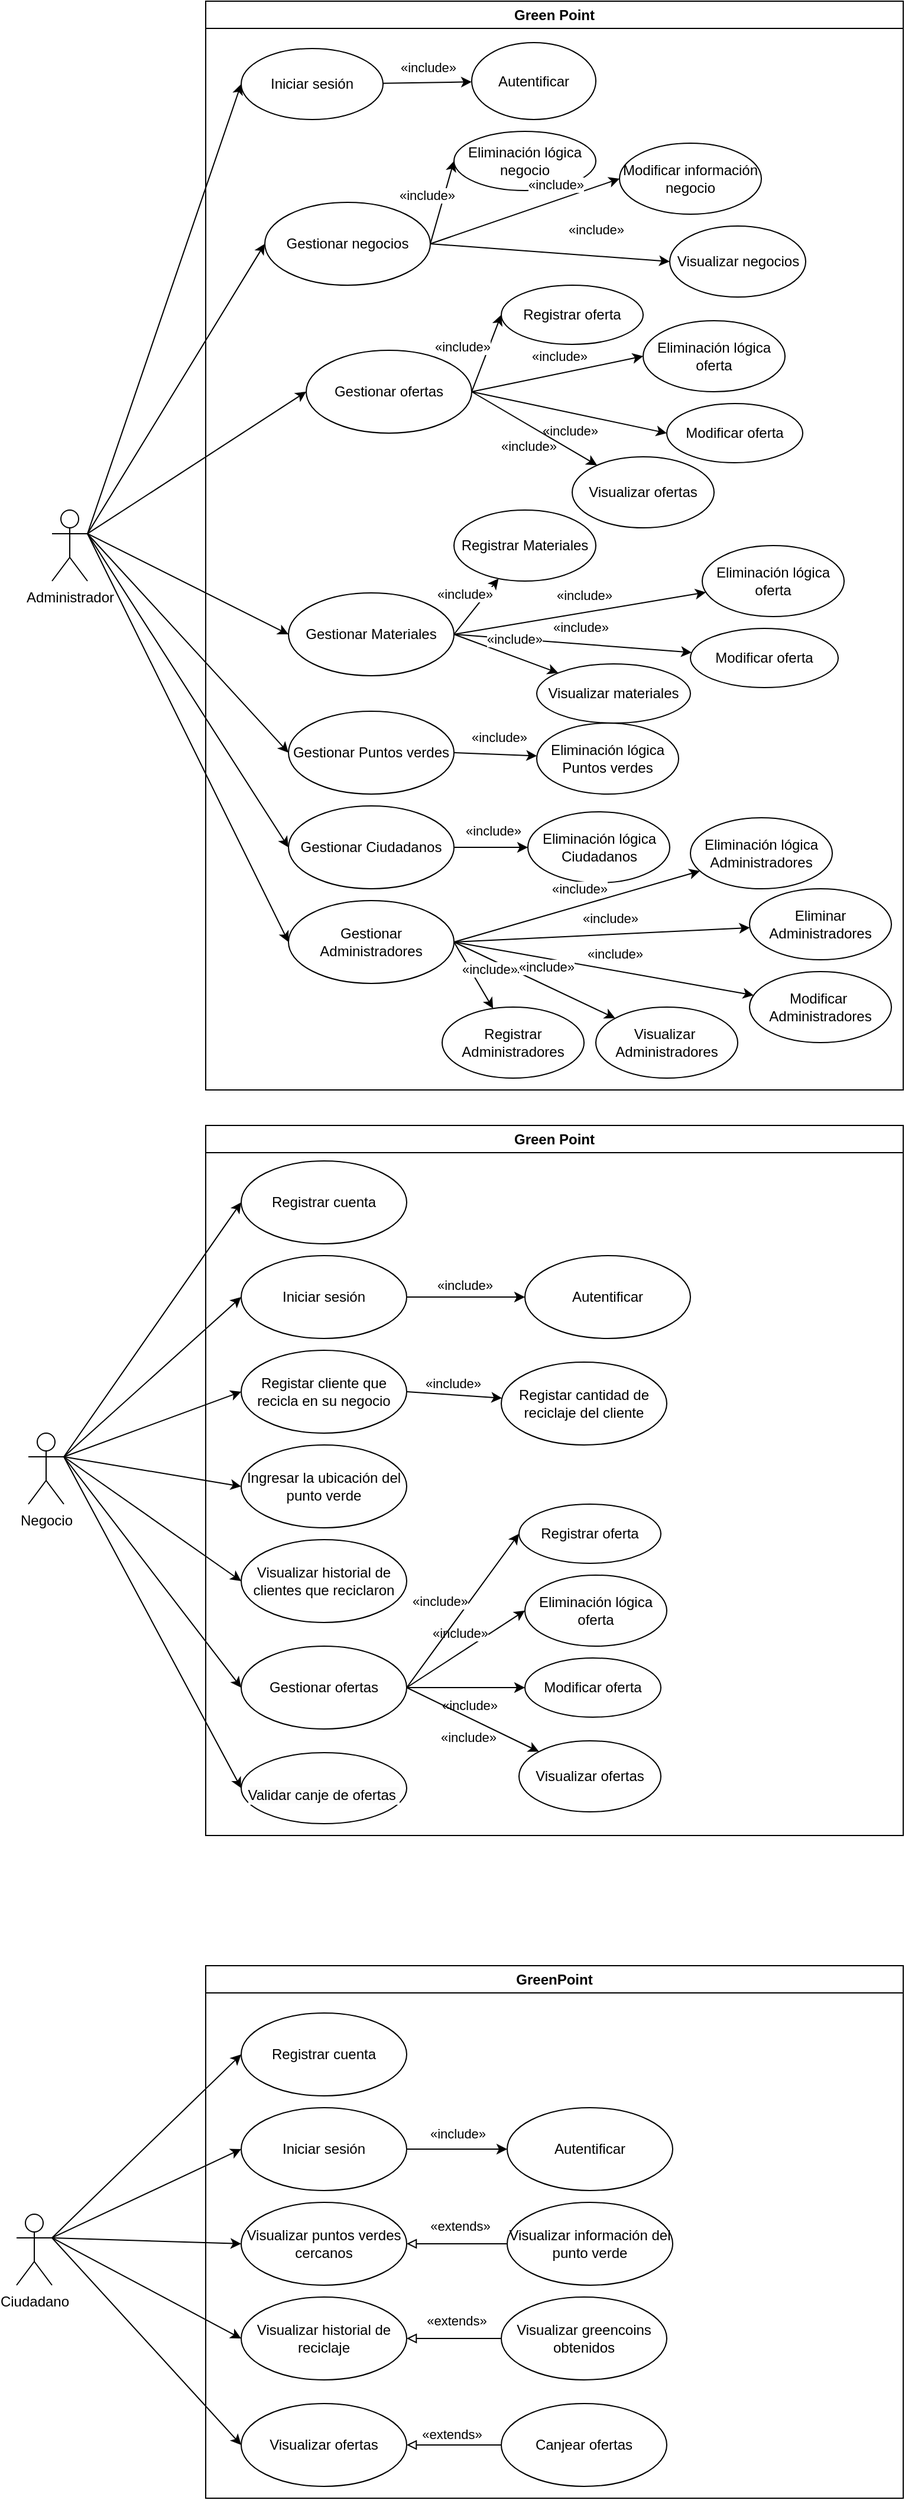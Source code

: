 <mxfile version="24.7.3" type="device">
  <diagram name="Página-1" id="bv2PWhdMY495QyxUX6iD">
    <mxGraphModel dx="1221" dy="608" grid="1" gridSize="10" guides="1" tooltips="1" connect="1" arrows="1" fold="1" page="1" pageScale="1" pageWidth="1654" pageHeight="2336" math="0" shadow="0">
      <root>
        <mxCell id="0" />
        <mxCell id="1" parent="0" />
        <mxCell id="QOqf1qEMAUCmbLLrieK6-75" value="Green Point" style="swimlane;whiteSpace=wrap;html=1;" parent="1" vertex="1">
          <mxGeometry x="270" y="50" width="590" height="920" as="geometry" />
        </mxCell>
        <mxCell id="QOqf1qEMAUCmbLLrieK6-76" value="Eliminación lógica negocio" style="ellipse;whiteSpace=wrap;html=1;" parent="QOqf1qEMAUCmbLLrieK6-75" vertex="1">
          <mxGeometry x="210" y="110" width="120" height="50" as="geometry" />
        </mxCell>
        <mxCell id="QOqf1qEMAUCmbLLrieK6-78" value="Modificar información negocio" style="ellipse;whiteSpace=wrap;html=1;" parent="QOqf1qEMAUCmbLLrieK6-75" vertex="1">
          <mxGeometry x="350" y="120" width="120" height="60" as="geometry" />
        </mxCell>
        <mxCell id="QOqf1qEMAUCmbLLrieK6-79" value="Visualizar negocios" style="ellipse;whiteSpace=wrap;html=1;" parent="QOqf1qEMAUCmbLLrieK6-75" vertex="1">
          <mxGeometry x="392.5" y="190" width="115" height="60" as="geometry" />
        </mxCell>
        <mxCell id="QOqf1qEMAUCmbLLrieK6-80" value="Gestionar negocios" style="ellipse;whiteSpace=wrap;html=1;" parent="QOqf1qEMAUCmbLLrieK6-75" vertex="1">
          <mxGeometry x="50" y="170" width="140" height="70" as="geometry" />
        </mxCell>
        <mxCell id="QOqf1qEMAUCmbLLrieK6-81" value="&lt;span style=&quot;color: rgb(0, 0, 0); font-family: Helvetica; font-size: 11px; font-style: normal; font-variant-ligatures: normal; font-variant-caps: normal; font-weight: 400; letter-spacing: normal; orphans: 2; text-align: center; text-indent: 0px; text-transform: none; widows: 2; word-spacing: 0px; -webkit-text-stroke-width: 0px; white-space: nowrap; background-color: rgb(255, 255, 255); text-decoration-thickness: initial; text-decoration-style: initial; text-decoration-color: initial; display: inline !important; float: none;&quot;&gt;«include»&lt;/span&gt;" style="rounded=0;orthogonalLoop=1;jettySize=auto;html=1;exitX=1;exitY=0.5;exitDx=0;exitDy=0;entryX=0;entryY=0.5;entryDx=0;entryDy=0;" parent="QOqf1qEMAUCmbLLrieK6-75" source="QOqf1qEMAUCmbLLrieK6-80" target="QOqf1qEMAUCmbLLrieK6-79" edge="1">
          <mxGeometry x="0.365" y="22" relative="1" as="geometry">
            <mxPoint as="offset" />
          </mxGeometry>
        </mxCell>
        <mxCell id="QOqf1qEMAUCmbLLrieK6-82" value="&lt;span style=&quot;color: rgb(0, 0, 0); font-family: Helvetica; font-size: 11px; font-style: normal; font-variant-ligatures: normal; font-variant-caps: normal; font-weight: 400; letter-spacing: normal; orphans: 2; text-align: center; text-indent: 0px; text-transform: none; widows: 2; word-spacing: 0px; -webkit-text-stroke-width: 0px; white-space: nowrap; background-color: rgb(255, 255, 255); text-decoration-thickness: initial; text-decoration-style: initial; text-decoration-color: initial; display: inline !important; float: none;&quot;&gt;«include»&lt;/span&gt;" style="rounded=0;orthogonalLoop=1;jettySize=auto;html=1;exitX=1;exitY=0.5;exitDx=0;exitDy=0;entryX=0;entryY=0.5;entryDx=0;entryDy=0;" parent="QOqf1qEMAUCmbLLrieK6-75" source="QOqf1qEMAUCmbLLrieK6-80" target="QOqf1qEMAUCmbLLrieK6-78" edge="1">
          <mxGeometry x="0.377" y="13" relative="1" as="geometry">
            <mxPoint as="offset" />
          </mxGeometry>
        </mxCell>
        <mxCell id="QOqf1qEMAUCmbLLrieK6-83" value="&lt;span style=&quot;color: rgb(0, 0, 0); font-family: Helvetica; font-size: 11px; font-style: normal; font-variant-ligatures: normal; font-variant-caps: normal; font-weight: 400; letter-spacing: normal; orphans: 2; text-align: center; text-indent: 0px; text-transform: none; widows: 2; word-spacing: 0px; -webkit-text-stroke-width: 0px; white-space: nowrap; background-color: rgb(255, 255, 255); text-decoration-thickness: initial; text-decoration-style: initial; text-decoration-color: initial; display: inline !important; float: none;&quot;&gt;«include»&lt;/span&gt;" style="rounded=0;orthogonalLoop=1;jettySize=auto;html=1;exitX=1;exitY=0.5;exitDx=0;exitDy=0;entryX=0;entryY=0.5;entryDx=0;entryDy=0;" parent="QOqf1qEMAUCmbLLrieK6-75" source="QOqf1qEMAUCmbLLrieK6-80" target="QOqf1qEMAUCmbLLrieK6-76" edge="1">
          <mxGeometry x="0.057" y="14" relative="1" as="geometry">
            <mxPoint x="160" y="340" as="targetPoint" />
            <mxPoint as="offset" />
          </mxGeometry>
        </mxCell>
        <mxCell id="QOqf1qEMAUCmbLLrieK6-85" value="Eliminación lógica oferta" style="ellipse;whiteSpace=wrap;html=1;" parent="QOqf1qEMAUCmbLLrieK6-75" vertex="1">
          <mxGeometry x="370" y="270" width="120" height="60" as="geometry" />
        </mxCell>
        <mxCell id="QOqf1qEMAUCmbLLrieK6-86" value="Registrar oferta" style="ellipse;whiteSpace=wrap;html=1;" parent="QOqf1qEMAUCmbLLrieK6-75" vertex="1">
          <mxGeometry x="250" y="240" width="120" height="50" as="geometry" />
        </mxCell>
        <mxCell id="QOqf1qEMAUCmbLLrieK6-87" value="Modificar oferta" style="ellipse;whiteSpace=wrap;html=1;" parent="QOqf1qEMAUCmbLLrieK6-75" vertex="1">
          <mxGeometry x="390" y="340" width="115" height="50" as="geometry" />
        </mxCell>
        <mxCell id="QOqf1qEMAUCmbLLrieK6-88" value="Gestionar ofertas" style="ellipse;whiteSpace=wrap;html=1;" parent="QOqf1qEMAUCmbLLrieK6-75" vertex="1">
          <mxGeometry x="85" y="295" width="140" height="70" as="geometry" />
        </mxCell>
        <mxCell id="QOqf1qEMAUCmbLLrieK6-89" value="&lt;span style=&quot;color: rgb(0, 0, 0); font-family: Helvetica; font-size: 11px; font-style: normal; font-variant-ligatures: normal; font-variant-caps: normal; font-weight: 400; letter-spacing: normal; orphans: 2; text-align: center; text-indent: 0px; text-transform: none; widows: 2; word-spacing: 0px; -webkit-text-stroke-width: 0px; white-space: nowrap; text-decoration-thickness: initial; text-decoration-style: initial; text-decoration-color: initial; float: none; display: inline !important;&quot;&gt;«include»&lt;/span&gt;" style="rounded=0;orthogonalLoop=1;jettySize=auto;html=1;exitX=1;exitY=0.5;exitDx=0;exitDy=0;entryX=0;entryY=0.5;entryDx=0;entryDy=0;labelBackgroundColor=none;" parent="QOqf1qEMAUCmbLLrieK6-75" source="QOqf1qEMAUCmbLLrieK6-88" target="QOqf1qEMAUCmbLLrieK6-87" edge="1">
          <mxGeometry x="0.047" y="-15" relative="1" as="geometry">
            <mxPoint as="offset" />
          </mxGeometry>
        </mxCell>
        <mxCell id="QOqf1qEMAUCmbLLrieK6-90" value="&lt;span style=&quot;color: rgb(0, 0, 0); font-family: Helvetica; font-size: 11px; font-style: normal; font-variant-ligatures: normal; font-variant-caps: normal; font-weight: 400; letter-spacing: normal; orphans: 2; text-align: center; text-indent: 0px; text-transform: none; widows: 2; word-spacing: 0px; -webkit-text-stroke-width: 0px; white-space: nowrap; background-color: rgb(255, 255, 255); text-decoration-thickness: initial; text-decoration-style: initial; text-decoration-color: initial; display: inline !important; float: none;&quot;&gt;«include»&lt;/span&gt;" style="rounded=0;orthogonalLoop=1;jettySize=auto;html=1;exitX=1;exitY=0.5;exitDx=0;exitDy=0;entryX=0;entryY=0.5;entryDx=0;entryDy=0;" parent="QOqf1qEMAUCmbLLrieK6-75" source="QOqf1qEMAUCmbLLrieK6-88" target="QOqf1qEMAUCmbLLrieK6-85" edge="1">
          <mxGeometry x="0.057" y="14" relative="1" as="geometry">
            <mxPoint x="150" y="670" as="targetPoint" />
            <mxPoint as="offset" />
          </mxGeometry>
        </mxCell>
        <mxCell id="QOqf1qEMAUCmbLLrieK6-91" value="&lt;span style=&quot;color: rgb(0, 0, 0); font-family: Helvetica; font-size: 11px; font-style: normal; font-variant-ligatures: normal; font-variant-caps: normal; font-weight: 400; letter-spacing: normal; orphans: 2; text-align: center; text-indent: 0px; text-transform: none; widows: 2; word-spacing: 0px; -webkit-text-stroke-width: 0px; white-space: nowrap; background-color: rgb(255, 255, 255); text-decoration-thickness: initial; text-decoration-style: initial; text-decoration-color: initial; display: inline !important; float: none;&quot;&gt;«include»&lt;/span&gt;" style="rounded=0;orthogonalLoop=1;jettySize=auto;html=1;exitX=1;exitY=0.5;exitDx=0;exitDy=0;entryX=0;entryY=0.5;entryDx=0;entryDy=0;" parent="QOqf1qEMAUCmbLLrieK6-75" source="QOqf1qEMAUCmbLLrieK6-88" target="QOqf1qEMAUCmbLLrieK6-86" edge="1">
          <mxGeometry x="-0.064" y="21" relative="1" as="geometry">
            <mxPoint as="offset" />
          </mxGeometry>
        </mxCell>
        <mxCell id="QOqf1qEMAUCmbLLrieK6-92" value="Iniciar sesión" style="ellipse;whiteSpace=wrap;html=1;" parent="QOqf1qEMAUCmbLLrieK6-75" vertex="1">
          <mxGeometry x="30" y="40" width="120" height="60" as="geometry" />
        </mxCell>
        <mxCell id="QOqf1qEMAUCmbLLrieK6-93" value="" style="rounded=0;orthogonalLoop=1;jettySize=auto;html=1;" parent="QOqf1qEMAUCmbLLrieK6-75" source="QOqf1qEMAUCmbLLrieK6-92" target="QOqf1qEMAUCmbLLrieK6-95" edge="1">
          <mxGeometry relative="1" as="geometry" />
        </mxCell>
        <mxCell id="QOqf1qEMAUCmbLLrieK6-94" value="«include»" style="edgeLabel;html=1;align=center;verticalAlign=middle;resizable=0;points=[];" parent="QOqf1qEMAUCmbLLrieK6-93" vertex="1" connectable="0">
          <mxGeometry x="-0.005" y="-1" relative="1" as="geometry">
            <mxPoint y="-14" as="offset" />
          </mxGeometry>
        </mxCell>
        <mxCell id="QOqf1qEMAUCmbLLrieK6-95" value="Autentificar" style="ellipse;whiteSpace=wrap;html=1;" parent="QOqf1qEMAUCmbLLrieK6-75" vertex="1">
          <mxGeometry x="225" y="35" width="105" height="65" as="geometry" />
        </mxCell>
        <mxCell id="QOqf1qEMAUCmbLLrieK6-96" value="Gestionar Materiales" style="ellipse;whiteSpace=wrap;html=1;" parent="QOqf1qEMAUCmbLLrieK6-75" vertex="1">
          <mxGeometry x="70" y="500" width="140" height="70" as="geometry" />
        </mxCell>
        <mxCell id="QOqf1qEMAUCmbLLrieK6-98" value="&lt;span style=&quot;color: rgb(0, 0, 0); font-family: Helvetica; font-size: 11px; font-style: normal; font-variant-ligatures: normal; font-variant-caps: normal; font-weight: 400; letter-spacing: normal; orphans: 2; text-align: center; text-indent: 0px; text-transform: none; widows: 2; word-spacing: 0px; -webkit-text-stroke-width: 0px; white-space: nowrap; background-color: rgb(255, 255, 255); text-decoration-thickness: initial; text-decoration-style: initial; text-decoration-color: initial; display: inline !important; float: none;&quot;&gt;«include»&lt;/span&gt;" style="rounded=0;orthogonalLoop=1;jettySize=auto;html=1;exitX=1;exitY=0.5;exitDx=0;exitDy=0;" parent="QOqf1qEMAUCmbLLrieK6-75" source="QOqf1qEMAUCmbLLrieK6-96" target="LhMO8qNkKEpy9QxRk9sm-1" edge="1">
          <mxGeometry x="0.057" y="14" relative="1" as="geometry">
            <mxPoint x="290" y="645" as="targetPoint" />
            <mxPoint as="offset" />
            <mxPoint x="180" y="575" as="sourcePoint" />
          </mxGeometry>
        </mxCell>
        <mxCell id="LhMO8qNkKEpy9QxRk9sm-1" value="Registrar Materiales" style="ellipse;whiteSpace=wrap;html=1;" parent="QOqf1qEMAUCmbLLrieK6-75" vertex="1">
          <mxGeometry x="210" y="430" width="120" height="60" as="geometry" />
        </mxCell>
        <mxCell id="LhMO8qNkKEpy9QxRk9sm-2" value="Eliminación lógica oferta" style="ellipse;whiteSpace=wrap;html=1;" parent="QOqf1qEMAUCmbLLrieK6-75" vertex="1">
          <mxGeometry x="420" y="460" width="120" height="60" as="geometry" />
        </mxCell>
        <mxCell id="LhMO8qNkKEpy9QxRk9sm-3" value="Modificar oferta" style="ellipse;whiteSpace=wrap;html=1;" parent="QOqf1qEMAUCmbLLrieK6-75" vertex="1">
          <mxGeometry x="410" y="530" width="125" height="50" as="geometry" />
        </mxCell>
        <mxCell id="LhMO8qNkKEpy9QxRk9sm-5" value="&lt;span style=&quot;color: rgb(0, 0, 0); font-family: Helvetica; font-size: 11px; font-style: normal; font-variant-ligatures: normal; font-variant-caps: normal; font-weight: 400; letter-spacing: normal; orphans: 2; text-align: center; text-indent: 0px; text-transform: none; widows: 2; word-spacing: 0px; -webkit-text-stroke-width: 0px; white-space: nowrap; background-color: rgb(255, 255, 255); text-decoration-thickness: initial; text-decoration-style: initial; text-decoration-color: initial; display: inline !important; float: none;&quot;&gt;«include»&lt;/span&gt;" style="rounded=0;orthogonalLoop=1;jettySize=auto;html=1;exitX=1;exitY=0.5;exitDx=0;exitDy=0;" parent="QOqf1qEMAUCmbLLrieK6-75" source="QOqf1qEMAUCmbLLrieK6-96" target="LhMO8qNkKEpy9QxRk9sm-2" edge="1">
          <mxGeometry x="0.057" y="14" relative="1" as="geometry">
            <mxPoint x="280" y="689.91" as="targetPoint" />
            <mxPoint as="offset" />
            <mxPoint x="180" y="695.91" as="sourcePoint" />
          </mxGeometry>
        </mxCell>
        <mxCell id="LhMO8qNkKEpy9QxRk9sm-6" value="&lt;span style=&quot;color: rgb(0, 0, 0); font-family: Helvetica; font-size: 11px; font-style: normal; font-variant-ligatures: normal; font-variant-caps: normal; font-weight: 400; letter-spacing: normal; orphans: 2; text-align: center; text-indent: 0px; text-transform: none; widows: 2; word-spacing: 0px; -webkit-text-stroke-width: 0px; white-space: nowrap; background-color: rgb(255, 255, 255); text-decoration-thickness: initial; text-decoration-style: initial; text-decoration-color: initial; display: inline !important; float: none;&quot;&gt;«include»&lt;/span&gt;" style="rounded=0;orthogonalLoop=1;jettySize=auto;html=1;exitX=1;exitY=0.5;exitDx=0;exitDy=0;" parent="QOqf1qEMAUCmbLLrieK6-75" source="QOqf1qEMAUCmbLLrieK6-96" target="LhMO8qNkKEpy9QxRk9sm-3" edge="1">
          <mxGeometry x="0.057" y="14" relative="1" as="geometry">
            <mxPoint x="269.47" y="732.03" as="targetPoint" />
            <mxPoint as="offset" />
            <mxPoint x="150.47" y="698.03" as="sourcePoint" />
          </mxGeometry>
        </mxCell>
        <mxCell id="LhMO8qNkKEpy9QxRk9sm-7" value="Visualizar ofertas" style="ellipse;whiteSpace=wrap;html=1;" parent="QOqf1qEMAUCmbLLrieK6-75" vertex="1">
          <mxGeometry x="310" y="385" width="120" height="60" as="geometry" />
        </mxCell>
        <mxCell id="LhMO8qNkKEpy9QxRk9sm-8" value="&lt;span style=&quot;color: rgb(0, 0, 0); font-family: Helvetica; font-size: 11px; font-style: normal; font-variant-ligatures: normal; font-variant-caps: normal; font-weight: 400; letter-spacing: normal; orphans: 2; text-align: center; text-indent: 0px; text-transform: none; widows: 2; word-spacing: 0px; -webkit-text-stroke-width: 0px; white-space: nowrap; text-decoration-thickness: initial; text-decoration-style: initial; text-decoration-color: initial; float: none; display: inline !important;&quot;&gt;«include»&lt;/span&gt;" style="rounded=0;orthogonalLoop=1;jettySize=auto;html=1;labelBackgroundColor=none;exitX=1;exitY=0.5;exitDx=0;exitDy=0;" parent="QOqf1qEMAUCmbLLrieK6-75" source="QOqf1qEMAUCmbLLrieK6-88" target="LhMO8qNkKEpy9QxRk9sm-7" edge="1">
          <mxGeometry x="0.047" y="-15" relative="1" as="geometry">
            <mxPoint as="offset" />
            <mxPoint x="145" y="490" as="sourcePoint" />
            <mxPoint x="395" y="490" as="targetPoint" />
          </mxGeometry>
        </mxCell>
        <mxCell id="LhMO8qNkKEpy9QxRk9sm-9" value="Visualizar materiales" style="ellipse;whiteSpace=wrap;html=1;" parent="QOqf1qEMAUCmbLLrieK6-75" vertex="1">
          <mxGeometry x="280" y="560" width="130" height="50" as="geometry" />
        </mxCell>
        <mxCell id="LhMO8qNkKEpy9QxRk9sm-10" value="&lt;span style=&quot;color: rgb(0, 0, 0); font-family: Helvetica; font-size: 11px; font-style: normal; font-variant-ligatures: normal; font-variant-caps: normal; font-weight: 400; letter-spacing: normal; orphans: 2; text-align: center; text-indent: 0px; text-transform: none; widows: 2; word-spacing: 0px; -webkit-text-stroke-width: 0px; white-space: nowrap; background-color: rgb(255, 255, 255); text-decoration-thickness: initial; text-decoration-style: initial; text-decoration-color: initial; display: inline !important; float: none;&quot;&gt;«include»&lt;/span&gt;" style="rounded=0;orthogonalLoop=1;jettySize=auto;html=1;exitX=1;exitY=0.5;exitDx=0;exitDy=0;" parent="QOqf1qEMAUCmbLLrieK6-75" source="QOqf1qEMAUCmbLLrieK6-96" target="LhMO8qNkKEpy9QxRk9sm-9" edge="1">
          <mxGeometry x="0.057" y="14" relative="1" as="geometry">
            <mxPoint x="369.99" y="720" as="targetPoint" />
            <mxPoint as="offset" />
            <mxPoint x="149.99" y="676" as="sourcePoint" />
          </mxGeometry>
        </mxCell>
        <mxCell id="LhMO8qNkKEpy9QxRk9sm-11" value="Gestionar Puntos verdes" style="ellipse;whiteSpace=wrap;html=1;" parent="QOqf1qEMAUCmbLLrieK6-75" vertex="1">
          <mxGeometry x="70" y="600" width="140" height="70" as="geometry" />
        </mxCell>
        <mxCell id="LhMO8qNkKEpy9QxRk9sm-12" value="Gestionar Ciudadanos" style="ellipse;whiteSpace=wrap;html=1;" parent="QOqf1qEMAUCmbLLrieK6-75" vertex="1">
          <mxGeometry x="70" y="680" width="140" height="70" as="geometry" />
        </mxCell>
        <mxCell id="LhMO8qNkKEpy9QxRk9sm-16" value="Eliminación lógica Puntos verdes" style="ellipse;whiteSpace=wrap;html=1;" parent="QOqf1qEMAUCmbLLrieK6-75" vertex="1">
          <mxGeometry x="280" y="610" width="120" height="60" as="geometry" />
        </mxCell>
        <mxCell id="LhMO8qNkKEpy9QxRk9sm-17" value="&lt;span style=&quot;color: rgb(0, 0, 0); font-family: Helvetica; font-size: 11px; font-style: normal; font-variant-ligatures: normal; font-variant-caps: normal; font-weight: 400; letter-spacing: normal; orphans: 2; text-align: center; text-indent: 0px; text-transform: none; widows: 2; word-spacing: 0px; -webkit-text-stroke-width: 0px; white-space: nowrap; background-color: rgb(255, 255, 255); text-decoration-thickness: initial; text-decoration-style: initial; text-decoration-color: initial; display: inline !important; float: none;&quot;&gt;«include»&lt;/span&gt;" style="rounded=0;orthogonalLoop=1;jettySize=auto;html=1;exitX=1;exitY=0.5;exitDx=0;exitDy=0;" parent="QOqf1qEMAUCmbLLrieK6-75" source="LhMO8qNkKEpy9QxRk9sm-11" target="LhMO8qNkKEpy9QxRk9sm-16" edge="1">
          <mxGeometry x="0.057" y="14" relative="1" as="geometry">
            <mxPoint x="345.65" y="719" as="targetPoint" />
            <mxPoint as="offset" />
            <mxPoint x="194.65" y="640" as="sourcePoint" />
          </mxGeometry>
        </mxCell>
        <mxCell id="LhMO8qNkKEpy9QxRk9sm-18" value="Eliminación lógica Ciudadanos" style="ellipse;whiteSpace=wrap;html=1;" parent="QOqf1qEMAUCmbLLrieK6-75" vertex="1">
          <mxGeometry x="272.5" y="685" width="120" height="60" as="geometry" />
        </mxCell>
        <mxCell id="LhMO8qNkKEpy9QxRk9sm-19" value="&lt;span style=&quot;color: rgb(0, 0, 0); font-family: Helvetica; font-size: 11px; font-style: normal; font-variant-ligatures: normal; font-variant-caps: normal; font-weight: 400; letter-spacing: normal; orphans: 2; text-align: center; text-indent: 0px; text-transform: none; widows: 2; word-spacing: 0px; -webkit-text-stroke-width: 0px; white-space: nowrap; background-color: rgb(255, 255, 255); text-decoration-thickness: initial; text-decoration-style: initial; text-decoration-color: initial; display: inline !important; float: none;&quot;&gt;«include»&lt;/span&gt;" style="rounded=0;orthogonalLoop=1;jettySize=auto;html=1;exitX=1;exitY=0.5;exitDx=0;exitDy=0;" parent="QOqf1qEMAUCmbLLrieK6-75" source="LhMO8qNkKEpy9QxRk9sm-12" target="LhMO8qNkKEpy9QxRk9sm-18" edge="1">
          <mxGeometry x="0.057" y="14" relative="1" as="geometry">
            <mxPoint x="561" y="694" as="targetPoint" />
            <mxPoint as="offset" />
            <mxPoint x="480" y="685" as="sourcePoint" />
            <Array as="points" />
          </mxGeometry>
        </mxCell>
        <mxCell id="LhMO8qNkKEpy9QxRk9sm-20" value="Gestionar Administradores" style="ellipse;whiteSpace=wrap;html=1;" parent="QOqf1qEMAUCmbLLrieK6-75" vertex="1">
          <mxGeometry x="70" y="760" width="140" height="70" as="geometry" />
        </mxCell>
        <mxCell id="LhMO8qNkKEpy9QxRk9sm-21" value="Eliminación lógica Administradores" style="ellipse;whiteSpace=wrap;html=1;" parent="QOqf1qEMAUCmbLLrieK6-75" vertex="1">
          <mxGeometry x="410" y="690" width="120" height="60" as="geometry" />
        </mxCell>
        <mxCell id="LhMO8qNkKEpy9QxRk9sm-23" value="&lt;span style=&quot;color: rgb(0, 0, 0); font-family: Helvetica; font-size: 11px; font-style: normal; font-variant-ligatures: normal; font-variant-caps: normal; font-weight: 400; letter-spacing: normal; orphans: 2; text-align: center; text-indent: 0px; text-transform: none; widows: 2; word-spacing: 0px; -webkit-text-stroke-width: 0px; white-space: nowrap; background-color: rgb(255, 255, 255); text-decoration-thickness: initial; text-decoration-style: initial; text-decoration-color: initial; display: inline !important; float: none;&quot;&gt;«include»&lt;/span&gt;" style="rounded=0;orthogonalLoop=1;jettySize=auto;html=1;exitX=1;exitY=0.5;exitDx=0;exitDy=0;" parent="QOqf1qEMAUCmbLLrieK6-75" source="LhMO8qNkKEpy9QxRk9sm-20" target="LhMO8qNkKEpy9QxRk9sm-21" edge="1">
          <mxGeometry x="0.057" y="14" relative="1" as="geometry">
            <mxPoint x="280.5" y="760" as="targetPoint" />
            <mxPoint as="offset" />
            <mxPoint x="217.5" y="760" as="sourcePoint" />
            <Array as="points" />
          </mxGeometry>
        </mxCell>
        <mxCell id="LhMO8qNkKEpy9QxRk9sm-24" value="Eliminar Administradores" style="ellipse;whiteSpace=wrap;html=1;" parent="QOqf1qEMAUCmbLLrieK6-75" vertex="1">
          <mxGeometry x="460" y="750" width="120" height="60" as="geometry" />
        </mxCell>
        <mxCell id="LhMO8qNkKEpy9QxRk9sm-26" value="&lt;span style=&quot;color: rgb(0, 0, 0); font-family: Helvetica; font-size: 11px; font-style: normal; font-variant-ligatures: normal; font-variant-caps: normal; font-weight: 400; letter-spacing: normal; orphans: 2; text-align: center; text-indent: 0px; text-transform: none; widows: 2; word-spacing: 0px; -webkit-text-stroke-width: 0px; white-space: nowrap; background-color: rgb(255, 255, 255); text-decoration-thickness: initial; text-decoration-style: initial; text-decoration-color: initial; display: inline !important; float: none;&quot;&gt;«include»&lt;/span&gt;" style="rounded=0;orthogonalLoop=1;jettySize=auto;html=1;exitX=1;exitY=0.5;exitDx=0;exitDy=0;" parent="QOqf1qEMAUCmbLLrieK6-75" source="LhMO8qNkKEpy9QxRk9sm-20" target="LhMO8qNkKEpy9QxRk9sm-24" edge="1">
          <mxGeometry x="0.057" y="14" relative="1" as="geometry">
            <mxPoint x="432" y="770.39" as="targetPoint" />
            <mxPoint as="offset" />
            <mxPoint x="225" y="813.39" as="sourcePoint" />
            <Array as="points" />
          </mxGeometry>
        </mxCell>
        <mxCell id="LhMO8qNkKEpy9QxRk9sm-27" value="Modificar&amp;nbsp;&lt;div&gt;Administradores&lt;/div&gt;" style="ellipse;whiteSpace=wrap;html=1;" parent="QOqf1qEMAUCmbLLrieK6-75" vertex="1">
          <mxGeometry x="460" y="820" width="120" height="60" as="geometry" />
        </mxCell>
        <mxCell id="LhMO8qNkKEpy9QxRk9sm-28" value="Visualizar&amp;nbsp;&lt;div&gt;Administradores&lt;/div&gt;" style="ellipse;whiteSpace=wrap;html=1;" parent="QOqf1qEMAUCmbLLrieK6-75" vertex="1">
          <mxGeometry x="330" y="850" width="120" height="60" as="geometry" />
        </mxCell>
        <mxCell id="LhMO8qNkKEpy9QxRk9sm-29" value="&lt;span style=&quot;color: rgb(0, 0, 0); font-family: Helvetica; font-size: 11px; font-style: normal; font-variant-ligatures: normal; font-variant-caps: normal; font-weight: 400; letter-spacing: normal; orphans: 2; text-align: center; text-indent: 0px; text-transform: none; widows: 2; word-spacing: 0px; -webkit-text-stroke-width: 0px; white-space: nowrap; background-color: rgb(255, 255, 255); text-decoration-thickness: initial; text-decoration-style: initial; text-decoration-color: initial; display: inline !important; float: none;&quot;&gt;«include»&lt;/span&gt;" style="rounded=0;orthogonalLoop=1;jettySize=auto;html=1;exitX=1;exitY=0.5;exitDx=0;exitDy=0;" parent="QOqf1qEMAUCmbLLrieK6-75" source="LhMO8qNkKEpy9QxRk9sm-20" target="LhMO8qNkKEpy9QxRk9sm-27" edge="1">
          <mxGeometry x="0.057" y="14" relative="1" as="geometry">
            <mxPoint x="380" y="815.9" as="targetPoint" />
            <mxPoint as="offset" />
            <mxPoint x="120" y="803.9" as="sourcePoint" />
            <Array as="points" />
          </mxGeometry>
        </mxCell>
        <mxCell id="LhMO8qNkKEpy9QxRk9sm-30" value="&lt;span style=&quot;color: rgb(0, 0, 0); font-family: Helvetica; font-size: 11px; font-style: normal; font-variant-ligatures: normal; font-variant-caps: normal; font-weight: 400; letter-spacing: normal; orphans: 2; text-align: center; text-indent: 0px; text-transform: none; widows: 2; word-spacing: 0px; -webkit-text-stroke-width: 0px; white-space: nowrap; background-color: rgb(255, 255, 255); text-decoration-thickness: initial; text-decoration-style: initial; text-decoration-color: initial; display: inline !important; float: none;&quot;&gt;«include»&lt;/span&gt;" style="rounded=0;orthogonalLoop=1;jettySize=auto;html=1;exitX=1;exitY=0.5;exitDx=0;exitDy=0;" parent="QOqf1qEMAUCmbLLrieK6-75" source="LhMO8qNkKEpy9QxRk9sm-20" target="LhMO8qNkKEpy9QxRk9sm-28" edge="1">
          <mxGeometry x="0.057" y="14" relative="1" as="geometry">
            <mxPoint x="349" y="869" as="targetPoint" />
            <mxPoint as="offset" />
            <mxPoint x="190" y="820" as="sourcePoint" />
            <Array as="points" />
          </mxGeometry>
        </mxCell>
        <mxCell id="twQAcpokPWRbgZLu6eiQ-3" value="Registrar Administradores" style="ellipse;whiteSpace=wrap;html=1;" vertex="1" parent="QOqf1qEMAUCmbLLrieK6-75">
          <mxGeometry x="200" y="850" width="120" height="60" as="geometry" />
        </mxCell>
        <mxCell id="twQAcpokPWRbgZLu6eiQ-4" value="&lt;span style=&quot;color: rgb(0, 0, 0); font-family: Helvetica; font-size: 11px; font-style: normal; font-variant-ligatures: normal; font-variant-caps: normal; font-weight: 400; letter-spacing: normal; orphans: 2; text-align: center; text-indent: 0px; text-transform: none; widows: 2; word-spacing: 0px; -webkit-text-stroke-width: 0px; white-space: nowrap; background-color: rgb(255, 255, 255); text-decoration-thickness: initial; text-decoration-style: initial; text-decoration-color: initial; display: inline !important; float: none;&quot;&gt;«include»&lt;/span&gt;" style="rounded=0;orthogonalLoop=1;jettySize=auto;html=1;exitX=1;exitY=0.5;exitDx=0;exitDy=0;" edge="1" parent="QOqf1qEMAUCmbLLrieK6-75" source="LhMO8qNkKEpy9QxRk9sm-20" target="twQAcpokPWRbgZLu6eiQ-3">
          <mxGeometry x="0.057" y="14" relative="1" as="geometry">
            <mxPoint x="329.62" y="874" as="targetPoint" />
            <mxPoint as="offset" />
            <mxPoint x="193.62" y="810" as="sourcePoint" />
            <Array as="points" />
          </mxGeometry>
        </mxCell>
        <mxCell id="QOqf1qEMAUCmbLLrieK6-99" style="rounded=0;orthogonalLoop=1;jettySize=auto;html=1;exitX=1;exitY=0.333;exitDx=0;exitDy=0;exitPerimeter=0;entryX=0;entryY=0.5;entryDx=0;entryDy=0;" parent="1" source="QOqf1qEMAUCmbLLrieK6-103" target="QOqf1qEMAUCmbLLrieK6-80" edge="1">
          <mxGeometry relative="1" as="geometry" />
        </mxCell>
        <mxCell id="QOqf1qEMAUCmbLLrieK6-100" style="rounded=0;orthogonalLoop=1;jettySize=auto;html=1;exitX=1;exitY=0.333;exitDx=0;exitDy=0;exitPerimeter=0;entryX=0;entryY=0.5;entryDx=0;entryDy=0;" parent="1" source="QOqf1qEMAUCmbLLrieK6-103" target="QOqf1qEMAUCmbLLrieK6-88" edge="1">
          <mxGeometry relative="1" as="geometry" />
        </mxCell>
        <mxCell id="QOqf1qEMAUCmbLLrieK6-101" style="rounded=0;orthogonalLoop=1;jettySize=auto;html=1;exitX=1;exitY=0.333;exitDx=0;exitDy=0;exitPerimeter=0;entryX=0;entryY=0.5;entryDx=0;entryDy=0;" parent="1" source="QOqf1qEMAUCmbLLrieK6-103" target="QOqf1qEMAUCmbLLrieK6-92" edge="1">
          <mxGeometry relative="1" as="geometry" />
        </mxCell>
        <mxCell id="QOqf1qEMAUCmbLLrieK6-102" style="rounded=0;orthogonalLoop=1;jettySize=auto;html=1;exitX=1;exitY=0.333;exitDx=0;exitDy=0;exitPerimeter=0;entryX=0;entryY=0.5;entryDx=0;entryDy=0;" parent="1" source="QOqf1qEMAUCmbLLrieK6-103" target="QOqf1qEMAUCmbLLrieK6-96" edge="1">
          <mxGeometry relative="1" as="geometry" />
        </mxCell>
        <mxCell id="QOqf1qEMAUCmbLLrieK6-103" value="Administrador" style="shape=umlActor;verticalLabelPosition=bottom;verticalAlign=top;html=1;outlineConnect=0;" parent="1" vertex="1">
          <mxGeometry x="140" y="480" width="30" height="60" as="geometry" />
        </mxCell>
        <mxCell id="QOqf1qEMAUCmbLLrieK6-104" style="rounded=0;orthogonalLoop=1;jettySize=auto;html=1;exitX=1;exitY=0.333;exitDx=0;exitDy=0;exitPerimeter=0;entryX=0;entryY=0.5;entryDx=0;entryDy=0;" parent="1" source="QOqf1qEMAUCmbLLrieK6-110" target="QOqf1qEMAUCmbLLrieK6-112" edge="1">
          <mxGeometry relative="1" as="geometry" />
        </mxCell>
        <mxCell id="QOqf1qEMAUCmbLLrieK6-105" style="rounded=0;orthogonalLoop=1;jettySize=auto;html=1;exitX=1;exitY=0.333;exitDx=0;exitDy=0;exitPerimeter=0;entryX=0;entryY=0.5;entryDx=0;entryDy=0;" parent="1" source="QOqf1qEMAUCmbLLrieK6-110" target="QOqf1qEMAUCmbLLrieK6-122" edge="1">
          <mxGeometry relative="1" as="geometry" />
        </mxCell>
        <mxCell id="QOqf1qEMAUCmbLLrieK6-110" value="Negocio" style="shape=umlActor;verticalLabelPosition=bottom;verticalAlign=top;html=1;outlineConnect=0;" parent="1" vertex="1">
          <mxGeometry x="120" y="1260" width="30" height="60" as="geometry" />
        </mxCell>
        <mxCell id="QOqf1qEMAUCmbLLrieK6-111" value="Green Point" style="swimlane;whiteSpace=wrap;html=1;" parent="1" vertex="1">
          <mxGeometry x="270" y="1000" width="590" height="600" as="geometry" />
        </mxCell>
        <mxCell id="QOqf1qEMAUCmbLLrieK6-112" value="Iniciar sesión" style="ellipse;whiteSpace=wrap;html=1;" parent="QOqf1qEMAUCmbLLrieK6-111" vertex="1">
          <mxGeometry x="30" y="110" width="140" height="70" as="geometry" />
        </mxCell>
        <mxCell id="QOqf1qEMAUCmbLLrieK6-113" value="Registar cantidad de reciclaje del cliente" style="ellipse;whiteSpace=wrap;html=1;" parent="QOqf1qEMAUCmbLLrieK6-111" vertex="1">
          <mxGeometry x="250" y="200" width="140" height="70" as="geometry" />
        </mxCell>
        <mxCell id="QOqf1qEMAUCmbLLrieK6-115" value="Autentificar" style="ellipse;whiteSpace=wrap;html=1;" parent="QOqf1qEMAUCmbLLrieK6-111" vertex="1">
          <mxGeometry x="270" y="110" width="140" height="70" as="geometry" />
        </mxCell>
        <mxCell id="QOqf1qEMAUCmbLLrieK6-118" value="" style="rounded=0;orthogonalLoop=1;jettySize=auto;html=1;" parent="QOqf1qEMAUCmbLLrieK6-111" source="QOqf1qEMAUCmbLLrieK6-112" target="QOqf1qEMAUCmbLLrieK6-115" edge="1">
          <mxGeometry relative="1" as="geometry" />
        </mxCell>
        <mxCell id="QOqf1qEMAUCmbLLrieK6-119" value="«include»" style="edgeLabel;html=1;align=center;verticalAlign=middle;resizable=0;points=[];" parent="QOqf1qEMAUCmbLLrieK6-118" vertex="1" connectable="0">
          <mxGeometry x="-0.005" y="-1" relative="1" as="geometry">
            <mxPoint x="-1" y="-11" as="offset" />
          </mxGeometry>
        </mxCell>
        <mxCell id="QOqf1qEMAUCmbLLrieK6-122" value="Registar cliente que recicla en su negocio" style="ellipse;whiteSpace=wrap;html=1;" parent="QOqf1qEMAUCmbLLrieK6-111" vertex="1">
          <mxGeometry x="30" y="190" width="140" height="70" as="geometry" />
        </mxCell>
        <mxCell id="Ivk8mlXYWGKmnaMo24vG-1" value="Registrar cuenta" style="ellipse;whiteSpace=wrap;html=1;" parent="QOqf1qEMAUCmbLLrieK6-111" vertex="1">
          <mxGeometry x="30" y="30" width="140" height="70" as="geometry" />
        </mxCell>
        <mxCell id="twQAcpokPWRbgZLu6eiQ-1" value="" style="rounded=0;orthogonalLoop=1;jettySize=auto;html=1;exitX=1;exitY=0.5;exitDx=0;exitDy=0;" edge="1" parent="QOqf1qEMAUCmbLLrieK6-111" source="QOqf1qEMAUCmbLLrieK6-122" target="QOqf1qEMAUCmbLLrieK6-113">
          <mxGeometry relative="1" as="geometry">
            <mxPoint x="160" y="190" as="sourcePoint" />
            <mxPoint x="260" y="190" as="targetPoint" />
          </mxGeometry>
        </mxCell>
        <mxCell id="twQAcpokPWRbgZLu6eiQ-2" value="«include»" style="edgeLabel;html=1;align=center;verticalAlign=middle;resizable=0;points=[];" vertex="1" connectable="0" parent="twQAcpokPWRbgZLu6eiQ-1">
          <mxGeometry x="-0.005" y="-1" relative="1" as="geometry">
            <mxPoint x="-1" y="-11" as="offset" />
          </mxGeometry>
        </mxCell>
        <mxCell id="QOqf1qEMAUCmbLLrieK6-109" style="rounded=0;orthogonalLoop=1;jettySize=auto;html=1;entryX=0;entryY=0.5;entryDx=0;entryDy=0;" parent="QOqf1qEMAUCmbLLrieK6-111" target="LhMO8qNkKEpy9QxRk9sm-43" edge="1">
          <mxGeometry relative="1" as="geometry">
            <mxPoint x="30" y="395" as="targetPoint" />
            <mxPoint x="-120" y="280" as="sourcePoint" />
          </mxGeometry>
        </mxCell>
        <mxCell id="QOqf1qEMAUCmbLLrieK6-120" value="Ingresar la ubicación del punto verde" style="ellipse;whiteSpace=wrap;html=1;" parent="QOqf1qEMAUCmbLLrieK6-111" vertex="1">
          <mxGeometry x="30" y="270" width="140" height="70" as="geometry" />
        </mxCell>
        <mxCell id="QOqf1qEMAUCmbLLrieK6-121" value="Visualizar historial de clientes que reciclaron" style="ellipse;whiteSpace=wrap;html=1;" parent="QOqf1qEMAUCmbLLrieK6-111" vertex="1">
          <mxGeometry x="30" y="350" width="140" height="70" as="geometry" />
        </mxCell>
        <mxCell id="LhMO8qNkKEpy9QxRk9sm-40" value="Eliminación lógica oferta" style="ellipse;whiteSpace=wrap;html=1;" parent="QOqf1qEMAUCmbLLrieK6-111" vertex="1">
          <mxGeometry x="270" y="380" width="120" height="60" as="geometry" />
        </mxCell>
        <mxCell id="LhMO8qNkKEpy9QxRk9sm-41" value="Registrar oferta" style="ellipse;whiteSpace=wrap;html=1;" parent="QOqf1qEMAUCmbLLrieK6-111" vertex="1">
          <mxGeometry x="265" y="320" width="120" height="50" as="geometry" />
        </mxCell>
        <mxCell id="LhMO8qNkKEpy9QxRk9sm-42" value="Modificar oferta" style="ellipse;whiteSpace=wrap;html=1;" parent="QOqf1qEMAUCmbLLrieK6-111" vertex="1">
          <mxGeometry x="270" y="450" width="115" height="50" as="geometry" />
        </mxCell>
        <mxCell id="LhMO8qNkKEpy9QxRk9sm-43" value="Gestionar ofertas" style="ellipse;whiteSpace=wrap;html=1;" parent="QOqf1qEMAUCmbLLrieK6-111" vertex="1">
          <mxGeometry x="30" y="440" width="140" height="70" as="geometry" />
        </mxCell>
        <mxCell id="LhMO8qNkKEpy9QxRk9sm-44" value="&lt;span style=&quot;color: rgb(0, 0, 0); font-family: Helvetica; font-size: 11px; font-style: normal; font-variant-ligatures: normal; font-variant-caps: normal; font-weight: 400; letter-spacing: normal; orphans: 2; text-align: center; text-indent: 0px; text-transform: none; widows: 2; word-spacing: 0px; -webkit-text-stroke-width: 0px; white-space: nowrap; text-decoration-thickness: initial; text-decoration-style: initial; text-decoration-color: initial; float: none; display: inline !important;&quot;&gt;«include»&lt;/span&gt;" style="rounded=0;orthogonalLoop=1;jettySize=auto;html=1;exitX=1;exitY=0.5;exitDx=0;exitDy=0;entryX=0;entryY=0.5;entryDx=0;entryDy=0;labelBackgroundColor=none;" parent="QOqf1qEMAUCmbLLrieK6-111" source="LhMO8qNkKEpy9QxRk9sm-43" target="LhMO8qNkKEpy9QxRk9sm-42" edge="1">
          <mxGeometry x="0.047" y="-15" relative="1" as="geometry">
            <mxPoint as="offset" />
          </mxGeometry>
        </mxCell>
        <mxCell id="LhMO8qNkKEpy9QxRk9sm-45" value="&lt;span style=&quot;color: rgb(0, 0, 0); font-family: Helvetica; font-size: 11px; font-style: normal; font-variant-ligatures: normal; font-variant-caps: normal; font-weight: 400; letter-spacing: normal; orphans: 2; text-align: center; text-indent: 0px; text-transform: none; widows: 2; word-spacing: 0px; -webkit-text-stroke-width: 0px; white-space: nowrap; background-color: rgb(255, 255, 255); text-decoration-thickness: initial; text-decoration-style: initial; text-decoration-color: initial; display: inline !important; float: none;&quot;&gt;«include»&lt;/span&gt;" style="rounded=0;orthogonalLoop=1;jettySize=auto;html=1;exitX=1;exitY=0.5;exitDx=0;exitDy=0;entryX=0;entryY=0.5;entryDx=0;entryDy=0;" parent="QOqf1qEMAUCmbLLrieK6-111" source="LhMO8qNkKEpy9QxRk9sm-43" target="LhMO8qNkKEpy9QxRk9sm-40" edge="1">
          <mxGeometry x="0.057" y="14" relative="1" as="geometry">
            <mxPoint x="195" y="830" as="targetPoint" />
            <mxPoint as="offset" />
          </mxGeometry>
        </mxCell>
        <mxCell id="LhMO8qNkKEpy9QxRk9sm-46" value="&lt;span style=&quot;color: rgb(0, 0, 0); font-family: Helvetica; font-size: 11px; font-style: normal; font-variant-ligatures: normal; font-variant-caps: normal; font-weight: 400; letter-spacing: normal; orphans: 2; text-align: center; text-indent: 0px; text-transform: none; widows: 2; word-spacing: 0px; -webkit-text-stroke-width: 0px; white-space: nowrap; background-color: rgb(255, 255, 255); text-decoration-thickness: initial; text-decoration-style: initial; text-decoration-color: initial; display: inline !important; float: none;&quot;&gt;«include»&lt;/span&gt;" style="rounded=0;orthogonalLoop=1;jettySize=auto;html=1;exitX=1;exitY=0.5;exitDx=0;exitDy=0;entryX=0;entryY=0.5;entryDx=0;entryDy=0;" parent="QOqf1qEMAUCmbLLrieK6-111" source="LhMO8qNkKEpy9QxRk9sm-43" target="LhMO8qNkKEpy9QxRk9sm-41" edge="1">
          <mxGeometry x="-0.064" y="21" relative="1" as="geometry">
            <mxPoint as="offset" />
          </mxGeometry>
        </mxCell>
        <mxCell id="LhMO8qNkKEpy9QxRk9sm-47" value="Visualizar ofertas" style="ellipse;whiteSpace=wrap;html=1;" parent="QOqf1qEMAUCmbLLrieK6-111" vertex="1">
          <mxGeometry x="265" y="520" width="120" height="60" as="geometry" />
        </mxCell>
        <mxCell id="LhMO8qNkKEpy9QxRk9sm-48" value="&lt;span style=&quot;color: rgb(0, 0, 0); font-family: Helvetica; font-size: 11px; font-style: normal; font-variant-ligatures: normal; font-variant-caps: normal; font-weight: 400; letter-spacing: normal; orphans: 2; text-align: center; text-indent: 0px; text-transform: none; widows: 2; word-spacing: 0px; -webkit-text-stroke-width: 0px; white-space: nowrap; text-decoration-thickness: initial; text-decoration-style: initial; text-decoration-color: initial; float: none; display: inline !important;&quot;&gt;«include»&lt;/span&gt;" style="rounded=0;orthogonalLoop=1;jettySize=auto;html=1;labelBackgroundColor=none;exitX=1;exitY=0.5;exitDx=0;exitDy=0;" parent="QOqf1qEMAUCmbLLrieK6-111" source="LhMO8qNkKEpy9QxRk9sm-43" target="LhMO8qNkKEpy9QxRk9sm-47" edge="1">
          <mxGeometry x="0.047" y="-15" relative="1" as="geometry">
            <mxPoint as="offset" />
            <mxPoint x="190" y="650" as="sourcePoint" />
            <mxPoint x="440" y="650" as="targetPoint" />
          </mxGeometry>
        </mxCell>
        <mxCell id="LhMO8qNkKEpy9QxRk9sm-49" value="&lt;p style=&quot;margin-bottom:0cm;margin-bottom:.0001pt;line-height:&lt;br/&gt;normal;background:white&quot; class=&quot;MsoNormal&quot;&gt;&lt;span style=&quot;font-size: 9pt; font-family: Helvetica, sans-serif; background: rgb(251, 251, 251);&quot; lang=&quot;ES-VE&quot;&gt;Validar canje de ofertas&amp;nbsp;&lt;/span&gt;&lt;/p&gt;" style="ellipse;whiteSpace=wrap;html=1;" parent="QOqf1qEMAUCmbLLrieK6-111" vertex="1">
          <mxGeometry x="30" y="530" width="140" height="60" as="geometry" />
        </mxCell>
        <mxCell id="QOqf1qEMAUCmbLLrieK6-124" value="GreenPoint" style="swimlane;whiteSpace=wrap;html=1;" parent="1" vertex="1">
          <mxGeometry x="270" y="1710" width="590" height="450" as="geometry" />
        </mxCell>
        <mxCell id="QOqf1qEMAUCmbLLrieK6-125" value="Visualizar greencoins obtenidos" style="ellipse;whiteSpace=wrap;html=1;" parent="QOqf1qEMAUCmbLLrieK6-124" vertex="1">
          <mxGeometry x="250" y="280" width="140" height="70" as="geometry" />
        </mxCell>
        <mxCell id="QOqf1qEMAUCmbLLrieK6-126" value="Visualizar historial de reciclaje" style="ellipse;whiteSpace=wrap;html=1;" parent="QOqf1qEMAUCmbLLrieK6-124" vertex="1">
          <mxGeometry x="30" y="280" width="140" height="70" as="geometry" />
        </mxCell>
        <mxCell id="QOqf1qEMAUCmbLLrieK6-127" value="Registrar cuenta" style="ellipse;whiteSpace=wrap;html=1;" parent="QOqf1qEMAUCmbLLrieK6-124" vertex="1">
          <mxGeometry x="30" y="40" width="140" height="70" as="geometry" />
        </mxCell>
        <mxCell id="QOqf1qEMAUCmbLLrieK6-128" value="Visualizar puntos verdes cercanos" style="ellipse;whiteSpace=wrap;html=1;" parent="QOqf1qEMAUCmbLLrieK6-124" vertex="1">
          <mxGeometry x="30" y="200" width="140" height="70" as="geometry" />
        </mxCell>
        <mxCell id="QOqf1qEMAUCmbLLrieK6-129" style="rounded=0;orthogonalLoop=1;jettySize=auto;html=1;endArrow=block;endFill=0;exitX=0;exitY=0.5;exitDx=0;exitDy=0;" parent="QOqf1qEMAUCmbLLrieK6-124" source="QOqf1qEMAUCmbLLrieK6-125" target="QOqf1qEMAUCmbLLrieK6-126" edge="1">
          <mxGeometry relative="1" as="geometry">
            <mxPoint x="163" y="210" as="sourcePoint" />
            <mxPoint x="253" y="220" as="targetPoint" />
          </mxGeometry>
        </mxCell>
        <mxCell id="QOqf1qEMAUCmbLLrieK6-130" value="«extends»" style="edgeLabel;html=1;align=center;verticalAlign=middle;resizable=0;points=[];" parent="QOqf1qEMAUCmbLLrieK6-129" vertex="1" connectable="0">
          <mxGeometry x="-0.18" y="3" relative="1" as="geometry">
            <mxPoint x="-5" y="-18" as="offset" />
          </mxGeometry>
        </mxCell>
        <mxCell id="QOqf1qEMAUCmbLLrieK6-131" value="Iniciar sesión" style="ellipse;whiteSpace=wrap;html=1;" parent="QOqf1qEMAUCmbLLrieK6-124" vertex="1">
          <mxGeometry x="30" y="120" width="140" height="70" as="geometry" />
        </mxCell>
        <mxCell id="QOqf1qEMAUCmbLLrieK6-132" value="Autentificar" style="ellipse;whiteSpace=wrap;html=1;" parent="QOqf1qEMAUCmbLLrieK6-124" vertex="1">
          <mxGeometry x="255" y="120" width="140" height="70" as="geometry" />
        </mxCell>
        <mxCell id="QOqf1qEMAUCmbLLrieK6-133" value="" style="rounded=0;orthogonalLoop=1;jettySize=auto;html=1;" parent="QOqf1qEMAUCmbLLrieK6-124" source="QOqf1qEMAUCmbLLrieK6-131" target="QOqf1qEMAUCmbLLrieK6-132" edge="1">
          <mxGeometry relative="1" as="geometry" />
        </mxCell>
        <mxCell id="QOqf1qEMAUCmbLLrieK6-134" value="«include»" style="edgeLabel;html=1;align=center;verticalAlign=middle;resizable=0;points=[];" parent="QOqf1qEMAUCmbLLrieK6-133" vertex="1" connectable="0">
          <mxGeometry x="-0.005" y="-1" relative="1" as="geometry">
            <mxPoint y="-14" as="offset" />
          </mxGeometry>
        </mxCell>
        <mxCell id="QOqf1qEMAUCmbLLrieK6-136" value="Visualizar información del punto verde" style="ellipse;whiteSpace=wrap;html=1;" parent="QOqf1qEMAUCmbLLrieK6-124" vertex="1">
          <mxGeometry x="255" y="200" width="140" height="70" as="geometry" />
        </mxCell>
        <mxCell id="QOqf1qEMAUCmbLLrieK6-137" style="rounded=0;orthogonalLoop=1;jettySize=auto;html=1;endArrow=block;endFill=0;exitX=0;exitY=0.5;exitDx=0;exitDy=0;" parent="QOqf1qEMAUCmbLLrieK6-124" source="QOqf1qEMAUCmbLLrieK6-136" edge="1">
          <mxGeometry relative="1" as="geometry">
            <mxPoint x="163" y="130" as="sourcePoint" />
            <mxPoint x="170" y="235" as="targetPoint" />
          </mxGeometry>
        </mxCell>
        <mxCell id="QOqf1qEMAUCmbLLrieK6-138" value="«extends»" style="edgeLabel;html=1;align=center;verticalAlign=middle;resizable=0;points=[];" parent="QOqf1qEMAUCmbLLrieK6-137" vertex="1" connectable="0">
          <mxGeometry x="-0.18" y="3" relative="1" as="geometry">
            <mxPoint x="-5" y="-18" as="offset" />
          </mxGeometry>
        </mxCell>
        <mxCell id="QOqf1qEMAUCmbLLrieK6-139" value="«extends»" style="edgeStyle=orthogonalEdgeStyle;rounded=0;orthogonalLoop=1;jettySize=auto;html=1;entryX=0;entryY=0.5;entryDx=0;entryDy=0;startArrow=block;startFill=0;endArrow=none;endFill=0;" parent="QOqf1qEMAUCmbLLrieK6-124" source="QOqf1qEMAUCmbLLrieK6-140" target="QOqf1qEMAUCmbLLrieK6-141" edge="1">
          <mxGeometry x="-0.059" y="9" relative="1" as="geometry">
            <mxPoint as="offset" />
          </mxGeometry>
        </mxCell>
        <mxCell id="QOqf1qEMAUCmbLLrieK6-140" value="Visualizar ofertas" style="ellipse;whiteSpace=wrap;html=1;" parent="QOqf1qEMAUCmbLLrieK6-124" vertex="1">
          <mxGeometry x="30" y="370" width="140" height="70" as="geometry" />
        </mxCell>
        <mxCell id="QOqf1qEMAUCmbLLrieK6-141" value="Canjear ofertas" style="ellipse;whiteSpace=wrap;html=1;" parent="QOqf1qEMAUCmbLLrieK6-124" vertex="1">
          <mxGeometry x="250" y="370" width="140" height="70" as="geometry" />
        </mxCell>
        <mxCell id="LhMO8qNkKEpy9QxRk9sm-37" value="&lt;span style=&quot;color: rgb(0, 0, 0); font-family: Helvetica; font-size: 11px; font-style: normal; font-variant-ligatures: normal; font-variant-caps: normal; font-weight: 400; letter-spacing: normal; orphans: 2; text-align: center; text-indent: 0px; text-transform: none; widows: 2; word-spacing: 0px; -webkit-text-stroke-width: 0px; white-space: nowrap; text-decoration-thickness: initial; text-decoration-style: initial; text-decoration-color: initial; float: none; display: inline !important;&quot;&gt;«include»&lt;/span&gt;" style="rounded=0;orthogonalLoop=1;jettySize=auto;html=1;exitX=1;exitY=0.5;exitDx=0;exitDy=0;entryX=0;entryY=0.5;entryDx=0;entryDy=0;labelBackgroundColor=none;" parent="QOqf1qEMAUCmbLLrieK6-124" edge="1">
          <mxGeometry x="0.047" y="-15" relative="1" as="geometry">
            <mxPoint as="offset" />
            <mxPoint x="290" y="120" as="sourcePoint" />
          </mxGeometry>
        </mxCell>
        <mxCell id="LhMO8qNkKEpy9QxRk9sm-39" value="&lt;span style=&quot;color: rgb(0, 0, 0); font-family: Helvetica; font-size: 11px; font-style: normal; font-variant-ligatures: normal; font-variant-caps: normal; font-weight: 400; letter-spacing: normal; orphans: 2; text-align: center; text-indent: 0px; text-transform: none; widows: 2; word-spacing: 0px; -webkit-text-stroke-width: 0px; white-space: nowrap; background-color: rgb(255, 255, 255); text-decoration-thickness: initial; text-decoration-style: initial; text-decoration-color: initial; display: inline !important; float: none;&quot;&gt;«include»&lt;/span&gt;" style="rounded=0;orthogonalLoop=1;jettySize=auto;html=1;exitX=1;exitY=0.5;exitDx=0;exitDy=0;entryX=0;entryY=0.5;entryDx=0;entryDy=0;" parent="QOqf1qEMAUCmbLLrieK6-124" edge="1">
          <mxGeometry x="-0.064" y="21" relative="1" as="geometry">
            <mxPoint as="offset" />
            <mxPoint x="290" y="120" as="sourcePoint" />
          </mxGeometry>
        </mxCell>
        <mxCell id="QOqf1qEMAUCmbLLrieK6-142" style="rounded=0;orthogonalLoop=1;jettySize=auto;html=1;exitX=1;exitY=0.333;exitDx=0;exitDy=0;exitPerimeter=0;entryX=0;entryY=0.5;entryDx=0;entryDy=0;" parent="1" source="QOqf1qEMAUCmbLLrieK6-147" target="QOqf1qEMAUCmbLLrieK6-131" edge="1">
          <mxGeometry relative="1" as="geometry" />
        </mxCell>
        <mxCell id="QOqf1qEMAUCmbLLrieK6-143" style="rounded=0;orthogonalLoop=1;jettySize=auto;html=1;exitX=1;exitY=0.333;exitDx=0;exitDy=0;exitPerimeter=0;entryX=0;entryY=0.5;entryDx=0;entryDy=0;" parent="1" source="QOqf1qEMAUCmbLLrieK6-147" target="QOqf1qEMAUCmbLLrieK6-128" edge="1">
          <mxGeometry relative="1" as="geometry" />
        </mxCell>
        <mxCell id="QOqf1qEMAUCmbLLrieK6-144" style="rounded=0;orthogonalLoop=1;jettySize=auto;html=1;exitX=1;exitY=0.333;exitDx=0;exitDy=0;exitPerimeter=0;entryX=0;entryY=0.5;entryDx=0;entryDy=0;" parent="1" source="QOqf1qEMAUCmbLLrieK6-147" target="QOqf1qEMAUCmbLLrieK6-126" edge="1">
          <mxGeometry relative="1" as="geometry" />
        </mxCell>
        <mxCell id="QOqf1qEMAUCmbLLrieK6-146" style="rounded=0;orthogonalLoop=1;jettySize=auto;html=1;exitX=1;exitY=0.333;exitDx=0;exitDy=0;exitPerimeter=0;entryX=0;entryY=0.5;entryDx=0;entryDy=0;" parent="1" source="QOqf1qEMAUCmbLLrieK6-147" target="QOqf1qEMAUCmbLLrieK6-140" edge="1">
          <mxGeometry relative="1" as="geometry" />
        </mxCell>
        <mxCell id="QOqf1qEMAUCmbLLrieK6-147" value="Ciudadano" style="shape=umlActor;verticalLabelPosition=bottom;verticalAlign=top;html=1;outlineConnect=0;" parent="1" vertex="1">
          <mxGeometry x="110" y="1920" width="30" height="60" as="geometry" />
        </mxCell>
        <mxCell id="QOqf1qEMAUCmbLLrieK6-148" style="rounded=0;orthogonalLoop=1;jettySize=auto;html=1;exitX=1;exitY=0.333;exitDx=0;exitDy=0;exitPerimeter=0;entryX=0;entryY=0.5;entryDx=0;entryDy=0;" parent="1" source="QOqf1qEMAUCmbLLrieK6-147" target="QOqf1qEMAUCmbLLrieK6-127" edge="1">
          <mxGeometry relative="1" as="geometry">
            <mxPoint x="-517" y="1560" as="targetPoint" />
          </mxGeometry>
        </mxCell>
        <mxCell id="LhMO8qNkKEpy9QxRk9sm-14" style="rounded=0;orthogonalLoop=1;jettySize=auto;html=1;exitX=1;exitY=0.333;exitDx=0;exitDy=0;exitPerimeter=0;entryX=0;entryY=0.5;entryDx=0;entryDy=0;" parent="1" source="QOqf1qEMAUCmbLLrieK6-103" target="LhMO8qNkKEpy9QxRk9sm-11" edge="1">
          <mxGeometry relative="1" as="geometry">
            <mxPoint x="150" y="500" as="sourcePoint" />
            <mxPoint x="300" y="700" as="targetPoint" />
          </mxGeometry>
        </mxCell>
        <mxCell id="LhMO8qNkKEpy9QxRk9sm-15" style="rounded=0;orthogonalLoop=1;jettySize=auto;html=1;exitX=1;exitY=0.333;exitDx=0;exitDy=0;exitPerimeter=0;entryX=0;entryY=0.5;entryDx=0;entryDy=0;" parent="1" source="QOqf1qEMAUCmbLLrieK6-103" target="LhMO8qNkKEpy9QxRk9sm-12" edge="1">
          <mxGeometry relative="1" as="geometry">
            <mxPoint x="90" y="500" as="sourcePoint" />
            <mxPoint x="240" y="790" as="targetPoint" />
          </mxGeometry>
        </mxCell>
        <mxCell id="LhMO8qNkKEpy9QxRk9sm-22" style="rounded=0;orthogonalLoop=1;jettySize=auto;html=1;exitX=1;exitY=0.333;exitDx=0;exitDy=0;exitPerimeter=0;entryX=0;entryY=0.5;entryDx=0;entryDy=0;" parent="1" source="QOqf1qEMAUCmbLLrieK6-103" target="LhMO8qNkKEpy9QxRk9sm-20" edge="1">
          <mxGeometry relative="1" as="geometry">
            <mxPoint x="130" y="490" as="sourcePoint" />
            <mxPoint x="290" y="820" as="targetPoint" />
          </mxGeometry>
        </mxCell>
        <mxCell id="Ivk8mlXYWGKmnaMo24vG-2" style="rounded=0;orthogonalLoop=1;jettySize=auto;html=1;exitX=1;exitY=0.333;exitDx=0;exitDy=0;exitPerimeter=0;entryX=0;entryY=0.5;entryDx=0;entryDy=0;" parent="1" source="QOqf1qEMAUCmbLLrieK6-110" target="Ivk8mlXYWGKmnaMo24vG-1" edge="1">
          <mxGeometry relative="1" as="geometry">
            <mxPoint x="120" y="1255" as="sourcePoint" />
            <mxPoint x="270" y="1120" as="targetPoint" />
          </mxGeometry>
        </mxCell>
        <mxCell id="QOqf1qEMAUCmbLLrieK6-107" style="rounded=0;orthogonalLoop=1;jettySize=auto;html=1;exitX=1;exitY=0.333;exitDx=0;exitDy=0;exitPerimeter=0;entryX=0;entryY=0.5;entryDx=0;entryDy=0;" parent="1" source="QOqf1qEMAUCmbLLrieK6-110" target="QOqf1qEMAUCmbLLrieK6-120" edge="1">
          <mxGeometry relative="1" as="geometry">
            <mxPoint x="150" y="1200" as="sourcePoint" />
          </mxGeometry>
        </mxCell>
        <mxCell id="LhMO8qNkKEpy9QxRk9sm-50" style="rounded=0;orthogonalLoop=1;jettySize=auto;html=1;exitX=1;exitY=0.333;exitDx=0;exitDy=0;exitPerimeter=0;entryX=0;entryY=0.5;entryDx=0;entryDy=0;" parent="1" source="QOqf1qEMAUCmbLLrieK6-110" target="LhMO8qNkKEpy9QxRk9sm-49" edge="1">
          <mxGeometry relative="1" as="geometry">
            <mxPoint x="150" y="1200" as="sourcePoint" />
            <mxPoint x="280" y="1475" as="targetPoint" />
          </mxGeometry>
        </mxCell>
        <mxCell id="QOqf1qEMAUCmbLLrieK6-108" style="rounded=0;orthogonalLoop=1;jettySize=auto;html=1;exitX=1;exitY=0.333;exitDx=0;exitDy=0;exitPerimeter=0;entryX=0;entryY=0.5;entryDx=0;entryDy=0;" parent="1" source="QOqf1qEMAUCmbLLrieK6-110" target="QOqf1qEMAUCmbLLrieK6-121" edge="1">
          <mxGeometry relative="1" as="geometry">
            <mxPoint x="150" y="1200" as="sourcePoint" />
          </mxGeometry>
        </mxCell>
      </root>
    </mxGraphModel>
  </diagram>
</mxfile>
